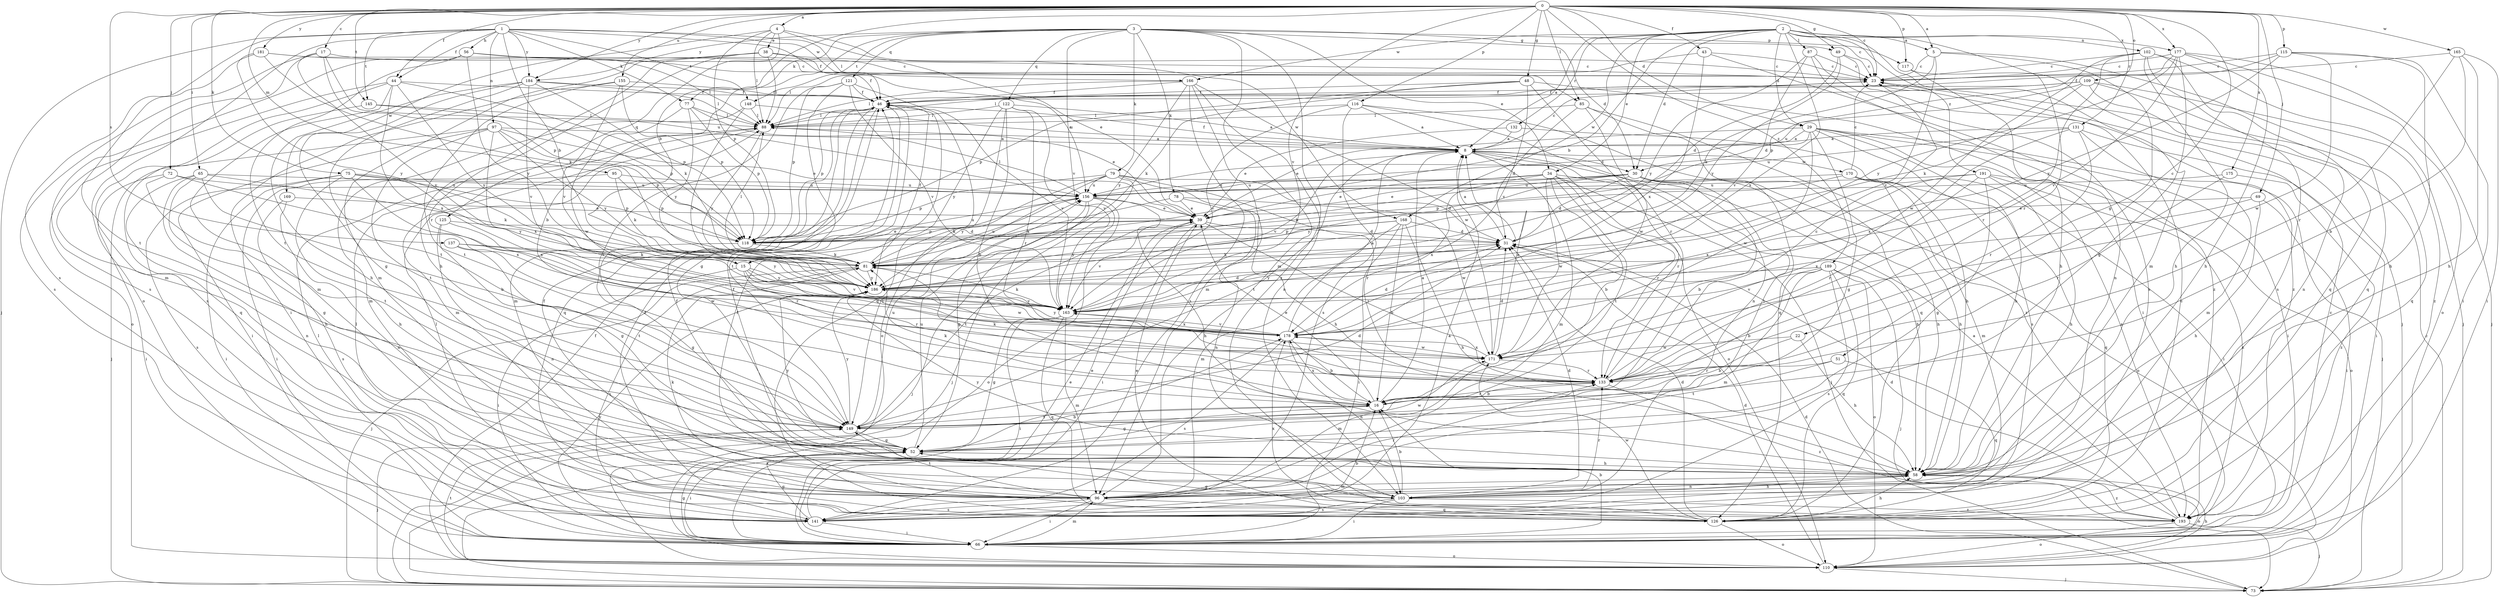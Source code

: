 strict digraph  {
0;
1;
2;
3;
4;
5;
8;
15;
16;
17;
22;
23;
29;
30;
31;
34;
38;
39;
43;
44;
46;
48;
49;
51;
52;
56;
58;
65;
66;
69;
72;
73;
75;
77;
78;
79;
81;
85;
87;
88;
95;
96;
97;
102;
103;
109;
110;
115;
116;
117;
118;
121;
122;
125;
126;
131;
132;
133;
137;
141;
145;
148;
149;
155;
156;
163;
165;
166;
168;
169;
170;
171;
175;
177;
178;
181;
184;
186;
189;
191;
193;
0 -> 4  [label=a];
0 -> 5  [label=a];
0 -> 15  [label=b];
0 -> 17  [label=c];
0 -> 22  [label=c];
0 -> 23  [label=c];
0 -> 29  [label=d];
0 -> 43  [label=f];
0 -> 44  [label=f];
0 -> 48  [label=g];
0 -> 49  [label=g];
0 -> 65  [label=i];
0 -> 69  [label=j];
0 -> 72  [label=j];
0 -> 75  [label=k];
0 -> 85  [label=l];
0 -> 95  [label=m];
0 -> 109  [label=o];
0 -> 115  [label=p];
0 -> 116  [label=p];
0 -> 117  [label=p];
0 -> 131  [label=r];
0 -> 137  [label=s];
0 -> 145  [label=t];
0 -> 155  [label=u];
0 -> 163  [label=v];
0 -> 165  [label=w];
0 -> 175  [label=x];
0 -> 177  [label=x];
0 -> 181  [label=y];
0 -> 184  [label=y];
0 -> 189  [label=z];
1 -> 15  [label=b];
1 -> 44  [label=f];
1 -> 46  [label=f];
1 -> 56  [label=h];
1 -> 73  [label=j];
1 -> 77  [label=k];
1 -> 85  [label=l];
1 -> 97  [label=n];
1 -> 110  [label=o];
1 -> 141  [label=s];
1 -> 145  [label=t];
1 -> 148  [label=t];
1 -> 166  [label=w];
1 -> 184  [label=y];
2 -> 5  [label=a];
2 -> 8  [label=a];
2 -> 15  [label=b];
2 -> 23  [label=c];
2 -> 29  [label=d];
2 -> 30  [label=d];
2 -> 34  [label=e];
2 -> 87  [label=l];
2 -> 96  [label=m];
2 -> 102  [label=n];
2 -> 132  [label=r];
2 -> 133  [label=r];
2 -> 166  [label=w];
2 -> 168  [label=w];
2 -> 177  [label=x];
2 -> 178  [label=x];
2 -> 191  [label=z];
3 -> 16  [label=b];
3 -> 30  [label=d];
3 -> 34  [label=e];
3 -> 49  [label=g];
3 -> 77  [label=k];
3 -> 78  [label=k];
3 -> 79  [label=k];
3 -> 96  [label=m];
3 -> 117  [label=p];
3 -> 121  [label=q];
3 -> 122  [label=q];
3 -> 148  [label=t];
3 -> 163  [label=v];
3 -> 184  [label=y];
3 -> 193  [label=z];
4 -> 38  [label=e];
4 -> 39  [label=e];
4 -> 88  [label=l];
4 -> 118  [label=p];
4 -> 125  [label=q];
4 -> 168  [label=w];
4 -> 169  [label=w];
5 -> 23  [label=c];
5 -> 51  [label=g];
5 -> 81  [label=k];
5 -> 126  [label=q];
5 -> 163  [label=v];
8 -> 23  [label=c];
8 -> 30  [label=d];
8 -> 46  [label=f];
8 -> 96  [label=m];
8 -> 110  [label=o];
8 -> 133  [label=r];
8 -> 149  [label=t];
8 -> 163  [label=v];
8 -> 170  [label=w];
15 -> 66  [label=i];
15 -> 133  [label=r];
15 -> 163  [label=v];
15 -> 171  [label=w];
15 -> 178  [label=x];
15 -> 186  [label=y];
16 -> 8  [label=a];
16 -> 39  [label=e];
16 -> 52  [label=g];
16 -> 81  [label=k];
16 -> 133  [label=r];
16 -> 149  [label=t];
16 -> 178  [label=x];
17 -> 23  [label=c];
17 -> 96  [label=m];
17 -> 118  [label=p];
17 -> 141  [label=s];
17 -> 156  [label=u];
17 -> 163  [label=v];
22 -> 16  [label=b];
22 -> 58  [label=h];
22 -> 171  [label=w];
23 -> 46  [label=f];
29 -> 8  [label=a];
29 -> 30  [label=d];
29 -> 39  [label=e];
29 -> 52  [label=g];
29 -> 58  [label=h];
29 -> 66  [label=i];
29 -> 73  [label=j];
29 -> 141  [label=s];
29 -> 171  [label=w];
29 -> 193  [label=z];
30 -> 16  [label=b];
30 -> 31  [label=d];
30 -> 39  [label=e];
30 -> 58  [label=h];
30 -> 81  [label=k];
30 -> 110  [label=o];
30 -> 149  [label=t];
30 -> 156  [label=u];
30 -> 186  [label=y];
31 -> 8  [label=a];
31 -> 81  [label=k];
34 -> 16  [label=b];
34 -> 39  [label=e];
34 -> 58  [label=h];
34 -> 73  [label=j];
34 -> 133  [label=r];
34 -> 149  [label=t];
34 -> 156  [label=u];
34 -> 171  [label=w];
34 -> 178  [label=x];
38 -> 23  [label=c];
38 -> 58  [label=h];
38 -> 88  [label=l];
38 -> 96  [label=m];
38 -> 133  [label=r];
38 -> 156  [label=u];
39 -> 31  [label=d];
39 -> 66  [label=i];
39 -> 118  [label=p];
39 -> 133  [label=r];
39 -> 149  [label=t];
39 -> 163  [label=v];
43 -> 23  [label=c];
43 -> 88  [label=l];
43 -> 178  [label=x];
43 -> 193  [label=z];
44 -> 46  [label=f];
44 -> 96  [label=m];
44 -> 110  [label=o];
44 -> 118  [label=p];
44 -> 141  [label=s];
44 -> 178  [label=x];
44 -> 186  [label=y];
46 -> 88  [label=l];
46 -> 96  [label=m];
46 -> 118  [label=p];
46 -> 126  [label=q];
46 -> 149  [label=t];
46 -> 163  [label=v];
48 -> 46  [label=f];
48 -> 66  [label=i];
48 -> 81  [label=k];
48 -> 118  [label=p];
48 -> 133  [label=r];
48 -> 163  [label=v];
49 -> 23  [label=c];
49 -> 31  [label=d];
49 -> 186  [label=y];
49 -> 193  [label=z];
51 -> 126  [label=q];
51 -> 133  [label=r];
51 -> 149  [label=t];
52 -> 58  [label=h];
52 -> 66  [label=i];
52 -> 156  [label=u];
52 -> 171  [label=w];
52 -> 186  [label=y];
56 -> 23  [label=c];
56 -> 88  [label=l];
56 -> 141  [label=s];
56 -> 149  [label=t];
56 -> 186  [label=y];
58 -> 46  [label=f];
58 -> 96  [label=m];
58 -> 103  [label=n];
58 -> 110  [label=o];
58 -> 186  [label=y];
58 -> 193  [label=z];
65 -> 16  [label=b];
65 -> 52  [label=g];
65 -> 58  [label=h];
65 -> 81  [label=k];
65 -> 103  [label=n];
65 -> 156  [label=u];
66 -> 16  [label=b];
66 -> 23  [label=c];
66 -> 39  [label=e];
66 -> 52  [label=g];
66 -> 88  [label=l];
66 -> 96  [label=m];
66 -> 110  [label=o];
66 -> 186  [label=y];
69 -> 39  [label=e];
69 -> 58  [label=h];
69 -> 66  [label=i];
69 -> 178  [label=x];
72 -> 66  [label=i];
72 -> 149  [label=t];
72 -> 156  [label=u];
72 -> 178  [label=x];
73 -> 23  [label=c];
73 -> 31  [label=d];
73 -> 178  [label=x];
75 -> 58  [label=h];
75 -> 66  [label=i];
75 -> 118  [label=p];
75 -> 141  [label=s];
75 -> 156  [label=u];
75 -> 178  [label=x];
75 -> 186  [label=y];
77 -> 39  [label=e];
77 -> 88  [label=l];
77 -> 118  [label=p];
77 -> 171  [label=w];
77 -> 186  [label=y];
78 -> 39  [label=e];
78 -> 81  [label=k];
78 -> 103  [label=n];
78 -> 171  [label=w];
79 -> 31  [label=d];
79 -> 58  [label=h];
79 -> 73  [label=j];
79 -> 118  [label=p];
79 -> 133  [label=r];
79 -> 149  [label=t];
79 -> 156  [label=u];
79 -> 186  [label=y];
81 -> 46  [label=f];
81 -> 73  [label=j];
81 -> 88  [label=l];
81 -> 141  [label=s];
81 -> 156  [label=u];
81 -> 186  [label=y];
85 -> 31  [label=d];
85 -> 88  [label=l];
85 -> 126  [label=q];
85 -> 171  [label=w];
85 -> 193  [label=z];
87 -> 23  [label=c];
87 -> 103  [label=n];
87 -> 141  [label=s];
87 -> 163  [label=v];
87 -> 186  [label=y];
88 -> 8  [label=a];
88 -> 96  [label=m];
88 -> 186  [label=y];
95 -> 66  [label=i];
95 -> 81  [label=k];
95 -> 118  [label=p];
95 -> 156  [label=u];
96 -> 46  [label=f];
96 -> 66  [label=i];
96 -> 81  [label=k];
96 -> 126  [label=q];
96 -> 133  [label=r];
96 -> 141  [label=s];
96 -> 149  [label=t];
97 -> 8  [label=a];
97 -> 39  [label=e];
97 -> 66  [label=i];
97 -> 73  [label=j];
97 -> 118  [label=p];
97 -> 149  [label=t];
97 -> 178  [label=x];
97 -> 186  [label=y];
102 -> 23  [label=c];
102 -> 58  [label=h];
102 -> 73  [label=j];
102 -> 126  [label=q];
102 -> 133  [label=r];
102 -> 141  [label=s];
102 -> 171  [label=w];
103 -> 16  [label=b];
103 -> 31  [label=d];
103 -> 46  [label=f];
103 -> 58  [label=h];
103 -> 66  [label=i];
103 -> 133  [label=r];
103 -> 141  [label=s];
103 -> 193  [label=z];
109 -> 46  [label=f];
109 -> 81  [label=k];
109 -> 88  [label=l];
109 -> 103  [label=n];
109 -> 126  [label=q];
109 -> 156  [label=u];
109 -> 193  [label=z];
110 -> 31  [label=d];
110 -> 46  [label=f];
110 -> 58  [label=h];
110 -> 73  [label=j];
110 -> 149  [label=t];
115 -> 23  [label=c];
115 -> 46  [label=f];
115 -> 58  [label=h];
115 -> 66  [label=i];
115 -> 171  [label=w];
115 -> 186  [label=y];
116 -> 8  [label=a];
116 -> 88  [label=l];
116 -> 103  [label=n];
116 -> 126  [label=q];
116 -> 141  [label=s];
116 -> 163  [label=v];
117 -> 58  [label=h];
117 -> 73  [label=j];
118 -> 39  [label=e];
118 -> 52  [label=g];
118 -> 81  [label=k];
118 -> 156  [label=u];
121 -> 46  [label=f];
121 -> 52  [label=g];
121 -> 118  [label=p];
121 -> 126  [label=q];
121 -> 149  [label=t];
121 -> 163  [label=v];
122 -> 8  [label=a];
122 -> 16  [label=b];
122 -> 88  [label=l];
122 -> 110  [label=o];
122 -> 133  [label=r];
122 -> 163  [label=v];
122 -> 186  [label=y];
125 -> 31  [label=d];
125 -> 52  [label=g];
125 -> 103  [label=n];
125 -> 133  [label=r];
126 -> 23  [label=c];
126 -> 31  [label=d];
126 -> 39  [label=e];
126 -> 46  [label=f];
126 -> 58  [label=h];
126 -> 88  [label=l];
126 -> 110  [label=o];
126 -> 171  [label=w];
126 -> 178  [label=x];
131 -> 8  [label=a];
131 -> 66  [label=i];
131 -> 96  [label=m];
131 -> 133  [label=r];
131 -> 156  [label=u];
131 -> 178  [label=x];
132 -> 8  [label=a];
132 -> 39  [label=e];
132 -> 58  [label=h];
133 -> 16  [label=b];
133 -> 23  [label=c];
133 -> 81  [label=k];
133 -> 193  [label=z];
137 -> 81  [label=k];
137 -> 149  [label=t];
137 -> 171  [label=w];
137 -> 186  [label=y];
141 -> 8  [label=a];
141 -> 16  [label=b];
141 -> 39  [label=e];
141 -> 52  [label=g];
141 -> 66  [label=i];
141 -> 88  [label=l];
145 -> 88  [label=l];
145 -> 118  [label=p];
145 -> 126  [label=q];
148 -> 8  [label=a];
148 -> 88  [label=l];
148 -> 96  [label=m];
148 -> 163  [label=v];
149 -> 16  [label=b];
149 -> 31  [label=d];
149 -> 52  [label=g];
149 -> 73  [label=j];
149 -> 156  [label=u];
149 -> 186  [label=y];
155 -> 46  [label=f];
155 -> 66  [label=i];
155 -> 118  [label=p];
155 -> 149  [label=t];
155 -> 163  [label=v];
156 -> 39  [label=e];
156 -> 52  [label=g];
156 -> 58  [label=h];
156 -> 73  [label=j];
156 -> 81  [label=k];
156 -> 88  [label=l];
156 -> 110  [label=o];
163 -> 31  [label=d];
163 -> 52  [label=g];
163 -> 66  [label=i];
163 -> 81  [label=k];
163 -> 96  [label=m];
163 -> 126  [label=q];
163 -> 178  [label=x];
165 -> 16  [label=b];
165 -> 23  [label=c];
165 -> 58  [label=h];
165 -> 66  [label=i];
165 -> 133  [label=r];
166 -> 46  [label=f];
166 -> 88  [label=l];
166 -> 96  [label=m];
166 -> 103  [label=n];
166 -> 141  [label=s];
166 -> 171  [label=w];
166 -> 186  [label=y];
168 -> 16  [label=b];
168 -> 31  [label=d];
168 -> 58  [label=h];
168 -> 66  [label=i];
168 -> 96  [label=m];
168 -> 118  [label=p];
168 -> 186  [label=y];
169 -> 39  [label=e];
169 -> 103  [label=n];
169 -> 141  [label=s];
170 -> 23  [label=c];
170 -> 58  [label=h];
170 -> 66  [label=i];
170 -> 96  [label=m];
170 -> 118  [label=p];
170 -> 126  [label=q];
170 -> 156  [label=u];
171 -> 8  [label=a];
171 -> 31  [label=d];
171 -> 96  [label=m];
171 -> 133  [label=r];
171 -> 178  [label=x];
175 -> 133  [label=r];
175 -> 156  [label=u];
175 -> 193  [label=z];
177 -> 23  [label=c];
177 -> 52  [label=g];
177 -> 58  [label=h];
177 -> 73  [label=j];
177 -> 110  [label=o];
177 -> 118  [label=p];
177 -> 163  [label=v];
177 -> 186  [label=y];
178 -> 8  [label=a];
178 -> 16  [label=b];
178 -> 31  [label=d];
178 -> 103  [label=n];
178 -> 141  [label=s];
178 -> 163  [label=v];
178 -> 171  [label=w];
178 -> 186  [label=y];
181 -> 23  [label=c];
181 -> 46  [label=f];
181 -> 81  [label=k];
181 -> 149  [label=t];
181 -> 186  [label=y];
184 -> 46  [label=f];
184 -> 52  [label=g];
184 -> 58  [label=h];
184 -> 81  [label=k];
184 -> 88  [label=l];
184 -> 149  [label=t];
184 -> 163  [label=v];
186 -> 163  [label=v];
189 -> 16  [label=b];
189 -> 73  [label=j];
189 -> 96  [label=m];
189 -> 110  [label=o];
189 -> 126  [label=q];
189 -> 141  [label=s];
189 -> 163  [label=v];
189 -> 186  [label=y];
191 -> 52  [label=g];
191 -> 58  [label=h];
191 -> 110  [label=o];
191 -> 133  [label=r];
191 -> 156  [label=u];
191 -> 178  [label=x];
191 -> 193  [label=z];
193 -> 8  [label=a];
193 -> 31  [label=d];
193 -> 46  [label=f];
193 -> 52  [label=g];
193 -> 73  [label=j];
193 -> 110  [label=o];
}
